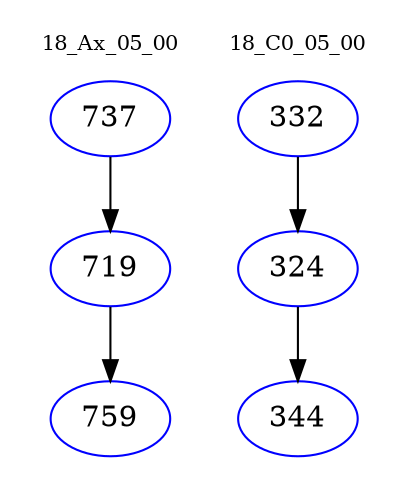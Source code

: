 digraph{
subgraph cluster_0 {
color = white
label = "18_Ax_05_00";
fontsize=10;
T0_737 [label="737", color="blue"]
T0_737 -> T0_719 [color="black"]
T0_719 [label="719", color="blue"]
T0_719 -> T0_759 [color="black"]
T0_759 [label="759", color="blue"]
}
subgraph cluster_1 {
color = white
label = "18_C0_05_00";
fontsize=10;
T1_332 [label="332", color="blue"]
T1_332 -> T1_324 [color="black"]
T1_324 [label="324", color="blue"]
T1_324 -> T1_344 [color="black"]
T1_344 [label="344", color="blue"]
}
}
